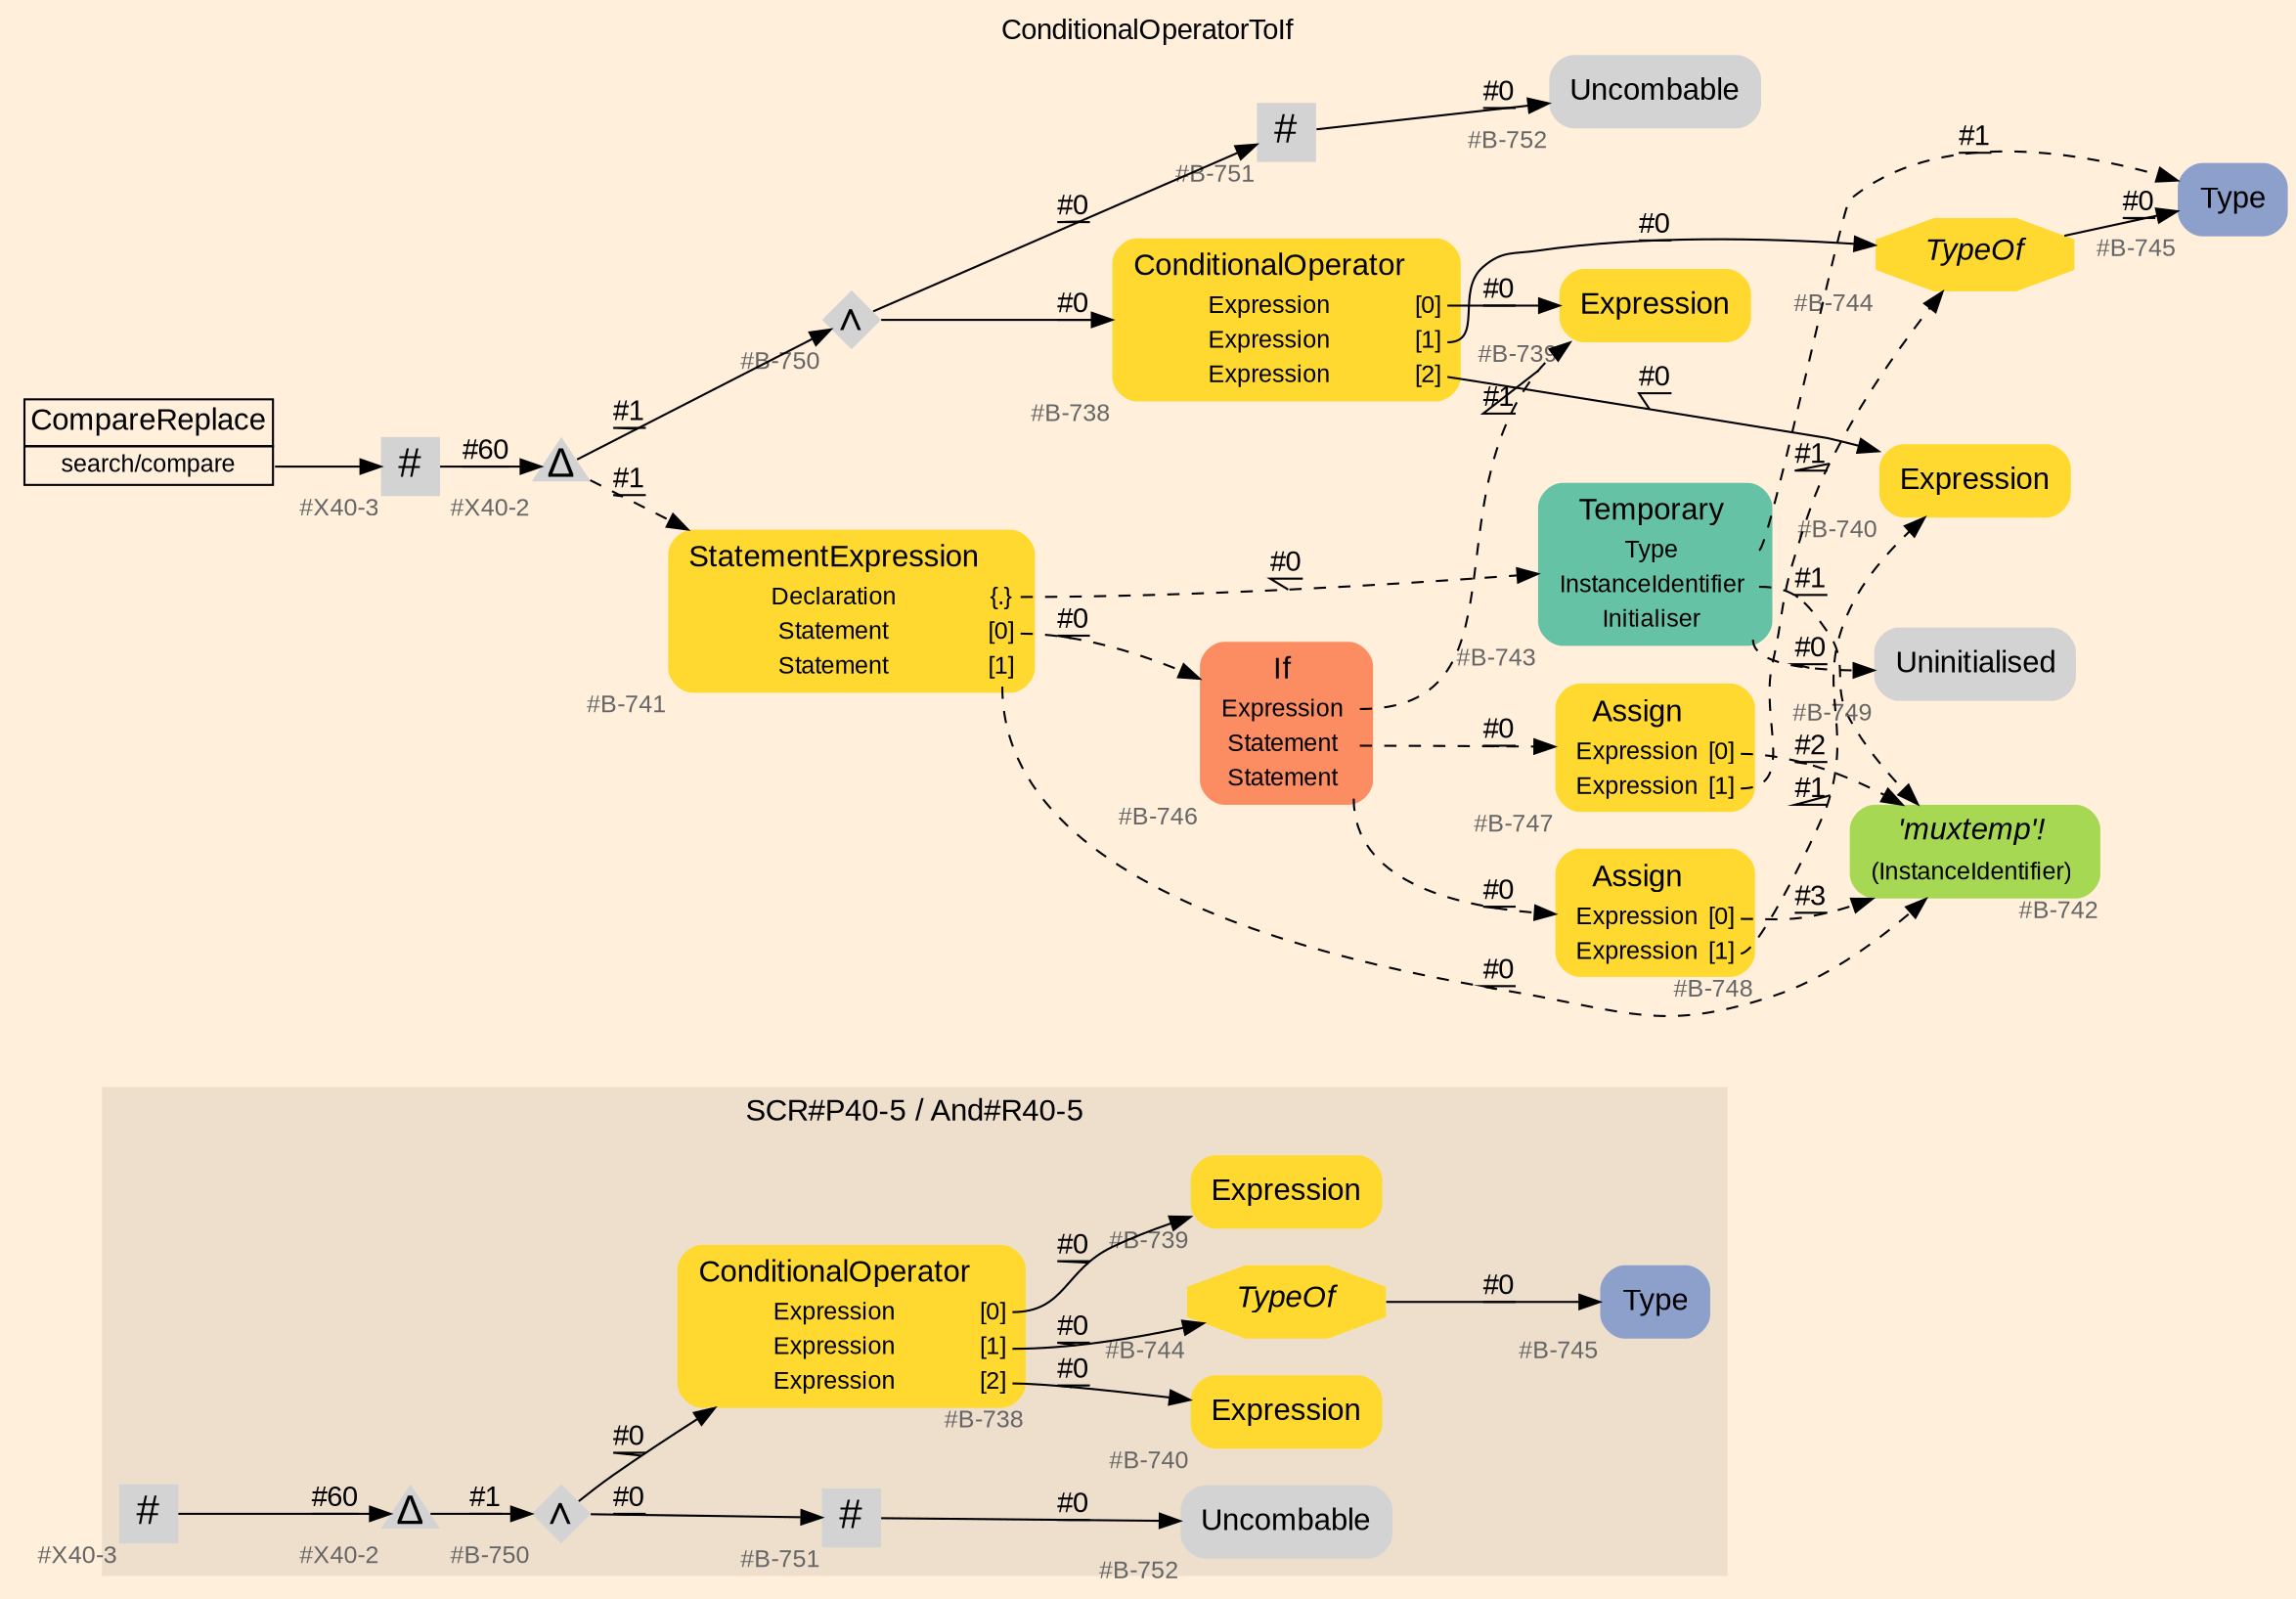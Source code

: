 digraph "ConditionalOperatorToIf" {
label = "ConditionalOperatorToIf"
labelloc = t
graph [
    rankdir = "LR"
    ranksep = 0.3
    bgcolor = antiquewhite1
    color = black
    fontcolor = black
    fontname = "Arial"
];
node [
    fontname = "Arial"
];
edge [
    fontname = "Arial"
];

// -------------------- figure And#R40-5 --------------------
// -------- region And#R40-5 ----------
subgraph "clusterAnd#R40-5" {
    label = "SCR#P40-5 / And#R40-5"
    style = "filled"
    color = antiquewhite2
    fontsize = "15"
    // -------- block And#R40-5/#X40-2 ----------
    "And#R40-5/#X40-2" [
        xlabel = "#X40-2"
        fontsize = "12"
        fontcolor = grey40
        shape = "triangle"
        label = <<FONT COLOR="black" POINT-SIZE="20">Δ</FONT>>
        style = "filled"
        penwidth = 0.0
        fixedsize = true
        width = 0.4
        height = 0.4
    ];
    
    // -------- block And#R40-5/#B-744 ----------
    "And#R40-5/#B-744" [
        fillcolor = "/set28/6"
        xlabel = "#B-744"
        fontsize = "12"
        fontcolor = grey40
        shape = "octagon"
        label = <<FONT COLOR="black" POINT-SIZE="15"><I>TypeOf</I></FONT>>
        style = "filled"
        penwidth = 0.0
    ];
    
    // -------- block And#R40-5/#B-751 ----------
    "And#R40-5/#B-751" [
        xlabel = "#B-751"
        fontsize = "12"
        fontcolor = grey40
        shape = "square"
        label = <<FONT COLOR="black" POINT-SIZE="20">#</FONT>>
        style = "filled"
        penwidth = 0.0
        fixedsize = true
        width = 0.4
        height = 0.4
    ];
    
    // -------- block And#R40-5/#B-738 ----------
    "And#R40-5/#B-738" [
        fillcolor = "/set28/6"
        xlabel = "#B-738"
        fontsize = "12"
        fontcolor = grey40
        shape = "plaintext"
        label = <<TABLE BORDER="0" CELLBORDER="0" CELLSPACING="0">
         <TR><TD><FONT COLOR="black" POINT-SIZE="15">ConditionalOperator</FONT></TD></TR>
         <TR><TD><FONT COLOR="black" POINT-SIZE="12">Expression</FONT></TD><TD PORT="port0"><FONT COLOR="black" POINT-SIZE="12">[0]</FONT></TD></TR>
         <TR><TD><FONT COLOR="black" POINT-SIZE="12">Expression</FONT></TD><TD PORT="port1"><FONT COLOR="black" POINT-SIZE="12">[1]</FONT></TD></TR>
         <TR><TD><FONT COLOR="black" POINT-SIZE="12">Expression</FONT></TD><TD PORT="port2"><FONT COLOR="black" POINT-SIZE="12">[2]</FONT></TD></TR>
        </TABLE>>
        style = "rounded,filled"
    ];
    
    // -------- block And#R40-5/#B-745 ----------
    "And#R40-5/#B-745" [
        fillcolor = "/set28/3"
        xlabel = "#B-745"
        fontsize = "12"
        fontcolor = grey40
        shape = "plaintext"
        label = <<TABLE BORDER="0" CELLBORDER="0" CELLSPACING="0">
         <TR><TD><FONT COLOR="black" POINT-SIZE="15">Type</FONT></TD></TR>
        </TABLE>>
        style = "rounded,filled"
    ];
    
    // -------- block And#R40-5/#B-739 ----------
    "And#R40-5/#B-739" [
        fillcolor = "/set28/6"
        xlabel = "#B-739"
        fontsize = "12"
        fontcolor = grey40
        shape = "plaintext"
        label = <<TABLE BORDER="0" CELLBORDER="0" CELLSPACING="0">
         <TR><TD><FONT COLOR="black" POINT-SIZE="15">Expression</FONT></TD></TR>
        </TABLE>>
        style = "rounded,filled"
    ];
    
    // -------- block And#R40-5/#B-750 ----------
    "And#R40-5/#B-750" [
        xlabel = "#B-750"
        fontsize = "12"
        fontcolor = grey40
        shape = "diamond"
        label = <<FONT COLOR="black" POINT-SIZE="20">∧</FONT>>
        style = "filled"
        penwidth = 0.0
        fixedsize = true
        width = 0.4
        height = 0.4
    ];
    
    // -------- block And#R40-5/#B-752 ----------
    "And#R40-5/#B-752" [
        xlabel = "#B-752"
        fontsize = "12"
        fontcolor = grey40
        shape = "plaintext"
        label = <<TABLE BORDER="0" CELLBORDER="0" CELLSPACING="0">
         <TR><TD><FONT COLOR="black" POINT-SIZE="15">Uncombable</FONT></TD></TR>
        </TABLE>>
        style = "rounded,filled"
    ];
    
    // -------- block And#R40-5/#B-740 ----------
    "And#R40-5/#B-740" [
        fillcolor = "/set28/6"
        xlabel = "#B-740"
        fontsize = "12"
        fontcolor = grey40
        shape = "plaintext"
        label = <<TABLE BORDER="0" CELLBORDER="0" CELLSPACING="0">
         <TR><TD><FONT COLOR="black" POINT-SIZE="15">Expression</FONT></TD></TR>
        </TABLE>>
        style = "rounded,filled"
    ];
    
    // -------- block And#R40-5/#X40-3 ----------
    "And#R40-5/#X40-3" [
        xlabel = "#X40-3"
        fontsize = "12"
        fontcolor = grey40
        shape = "square"
        label = <<FONT COLOR="black" POINT-SIZE="20">#</FONT>>
        style = "filled"
        penwidth = 0.0
        fixedsize = true
        width = 0.4
        height = 0.4
    ];
    
}

"And#R40-5/#X40-2" -> "And#R40-5/#B-750" [
    label = "#1"
    decorate = true
    color = black
    fontcolor = black
];

"And#R40-5/#B-744" -> "And#R40-5/#B-745" [
    label = "#0"
    decorate = true
    color = black
    fontcolor = black
];

"And#R40-5/#B-751" -> "And#R40-5/#B-752" [
    label = "#0"
    decorate = true
    color = black
    fontcolor = black
];

"And#R40-5/#B-738":port0 -> "And#R40-5/#B-739" [
    label = "#0"
    decorate = true
    color = black
    fontcolor = black
];

"And#R40-5/#B-738":port1 -> "And#R40-5/#B-744" [
    label = "#0"
    decorate = true
    color = black
    fontcolor = black
];

"And#R40-5/#B-738":port2 -> "And#R40-5/#B-740" [
    label = "#0"
    decorate = true
    color = black
    fontcolor = black
];

"And#R40-5/#B-750" -> "And#R40-5/#B-738" [
    label = "#0"
    decorate = true
    color = black
    fontcolor = black
];

"And#R40-5/#B-750" -> "And#R40-5/#B-751" [
    label = "#0"
    decorate = true
    color = black
    fontcolor = black
];

"And#R40-5/#X40-3" -> "And#R40-5/#X40-2" [
    label = "#60"
    decorate = true
    color = black
    fontcolor = black
];


// -------------------- transformation figure --------------------
// -------- block CR#X40-4 ----------
"CR#X40-4" [
    fillcolor = antiquewhite1
    fontsize = "12"
    fontcolor = grey40
    shape = "plaintext"
    label = <<TABLE BORDER="0" CELLBORDER="1" CELLSPACING="0">
     <TR><TD><FONT COLOR="black" POINT-SIZE="15">CompareReplace</FONT></TD></TR>
     <TR><TD PORT="port0"><FONT COLOR="black" POINT-SIZE="12">search/compare</FONT></TD></TR>
    </TABLE>>
    style = "filled"
    color = black
];

// -------- block #X40-3 ----------
"#X40-3" [
    xlabel = "#X40-3"
    fontsize = "12"
    fontcolor = grey40
    shape = "square"
    label = <<FONT COLOR="black" POINT-SIZE="20">#</FONT>>
    style = "filled"
    penwidth = 0.0
    fixedsize = true
    width = 0.4
    height = 0.4
];

// -------- block #X40-2 ----------
"#X40-2" [
    xlabel = "#X40-2"
    fontsize = "12"
    fontcolor = grey40
    shape = "triangle"
    label = <<FONT COLOR="black" POINT-SIZE="20">Δ</FONT>>
    style = "filled"
    penwidth = 0.0
    fixedsize = true
    width = 0.4
    height = 0.4
];

// -------- block #B-750 ----------
"#B-750" [
    xlabel = "#B-750"
    fontsize = "12"
    fontcolor = grey40
    shape = "diamond"
    label = <<FONT COLOR="black" POINT-SIZE="20">∧</FONT>>
    style = "filled"
    penwidth = 0.0
    fixedsize = true
    width = 0.4
    height = 0.4
];

// -------- block #B-738 ----------
"#B-738" [
    fillcolor = "/set28/6"
    xlabel = "#B-738"
    fontsize = "12"
    fontcolor = grey40
    shape = "plaintext"
    label = <<TABLE BORDER="0" CELLBORDER="0" CELLSPACING="0">
     <TR><TD><FONT COLOR="black" POINT-SIZE="15">ConditionalOperator</FONT></TD></TR>
     <TR><TD><FONT COLOR="black" POINT-SIZE="12">Expression</FONT></TD><TD PORT="port0"><FONT COLOR="black" POINT-SIZE="12">[0]</FONT></TD></TR>
     <TR><TD><FONT COLOR="black" POINT-SIZE="12">Expression</FONT></TD><TD PORT="port1"><FONT COLOR="black" POINT-SIZE="12">[1]</FONT></TD></TR>
     <TR><TD><FONT COLOR="black" POINT-SIZE="12">Expression</FONT></TD><TD PORT="port2"><FONT COLOR="black" POINT-SIZE="12">[2]</FONT></TD></TR>
    </TABLE>>
    style = "rounded,filled"
];

// -------- block #B-739 ----------
"#B-739" [
    fillcolor = "/set28/6"
    xlabel = "#B-739"
    fontsize = "12"
    fontcolor = grey40
    shape = "plaintext"
    label = <<TABLE BORDER="0" CELLBORDER="0" CELLSPACING="0">
     <TR><TD><FONT COLOR="black" POINT-SIZE="15">Expression</FONT></TD></TR>
    </TABLE>>
    style = "rounded,filled"
];

// -------- block #B-744 ----------
"#B-744" [
    fillcolor = "/set28/6"
    xlabel = "#B-744"
    fontsize = "12"
    fontcolor = grey40
    shape = "octagon"
    label = <<FONT COLOR="black" POINT-SIZE="15"><I>TypeOf</I></FONT>>
    style = "filled"
    penwidth = 0.0
];

// -------- block #B-745 ----------
"#B-745" [
    fillcolor = "/set28/3"
    xlabel = "#B-745"
    fontsize = "12"
    fontcolor = grey40
    shape = "plaintext"
    label = <<TABLE BORDER="0" CELLBORDER="0" CELLSPACING="0">
     <TR><TD><FONT COLOR="black" POINT-SIZE="15">Type</FONT></TD></TR>
    </TABLE>>
    style = "rounded,filled"
];

// -------- block #B-740 ----------
"#B-740" [
    fillcolor = "/set28/6"
    xlabel = "#B-740"
    fontsize = "12"
    fontcolor = grey40
    shape = "plaintext"
    label = <<TABLE BORDER="0" CELLBORDER="0" CELLSPACING="0">
     <TR><TD><FONT COLOR="black" POINT-SIZE="15">Expression</FONT></TD></TR>
    </TABLE>>
    style = "rounded,filled"
];

// -------- block #B-751 ----------
"#B-751" [
    xlabel = "#B-751"
    fontsize = "12"
    fontcolor = grey40
    shape = "square"
    label = <<FONT COLOR="black" POINT-SIZE="20">#</FONT>>
    style = "filled"
    penwidth = 0.0
    fixedsize = true
    width = 0.4
    height = 0.4
];

// -------- block #B-752 ----------
"#B-752" [
    xlabel = "#B-752"
    fontsize = "12"
    fontcolor = grey40
    shape = "plaintext"
    label = <<TABLE BORDER="0" CELLBORDER="0" CELLSPACING="0">
     <TR><TD><FONT COLOR="black" POINT-SIZE="15">Uncombable</FONT></TD></TR>
    </TABLE>>
    style = "rounded,filled"
];

// -------- block #B-741 ----------
"#B-741" [
    fillcolor = "/set28/6"
    xlabel = "#B-741"
    fontsize = "12"
    fontcolor = grey40
    shape = "plaintext"
    label = <<TABLE BORDER="0" CELLBORDER="0" CELLSPACING="0">
     <TR><TD><FONT COLOR="black" POINT-SIZE="15">StatementExpression</FONT></TD></TR>
     <TR><TD><FONT COLOR="black" POINT-SIZE="12">Declaration</FONT></TD><TD PORT="port0"><FONT COLOR="black" POINT-SIZE="12">{.}</FONT></TD></TR>
     <TR><TD><FONT COLOR="black" POINT-SIZE="12">Statement</FONT></TD><TD PORT="port1"><FONT COLOR="black" POINT-SIZE="12">[0]</FONT></TD></TR>
     <TR><TD><FONT COLOR="black" POINT-SIZE="12">Statement</FONT></TD><TD PORT="port2"><FONT COLOR="black" POINT-SIZE="12">[1]</FONT></TD></TR>
    </TABLE>>
    style = "rounded,filled"
];

// -------- block #B-743 ----------
"#B-743" [
    fillcolor = "/set28/1"
    xlabel = "#B-743"
    fontsize = "12"
    fontcolor = grey40
    shape = "plaintext"
    label = <<TABLE BORDER="0" CELLBORDER="0" CELLSPACING="0">
     <TR><TD><FONT COLOR="black" POINT-SIZE="15">Temporary</FONT></TD></TR>
     <TR><TD><FONT COLOR="black" POINT-SIZE="12">Type</FONT></TD><TD PORT="port0"></TD></TR>
     <TR><TD><FONT COLOR="black" POINT-SIZE="12">InstanceIdentifier</FONT></TD><TD PORT="port1"></TD></TR>
     <TR><TD><FONT COLOR="black" POINT-SIZE="12">Initialiser</FONT></TD><TD PORT="port2"></TD></TR>
    </TABLE>>
    style = "rounded,filled"
];

// -------- block #B-742 ----------
"#B-742" [
    fillcolor = "/set28/5"
    xlabel = "#B-742"
    fontsize = "12"
    fontcolor = grey40
    shape = "plaintext"
    label = <<TABLE BORDER="0" CELLBORDER="0" CELLSPACING="0">
     <TR><TD><FONT COLOR="black" POINT-SIZE="15"><I>'muxtemp'!</I></FONT></TD></TR>
     <TR><TD><FONT COLOR="black" POINT-SIZE="12">(InstanceIdentifier)</FONT></TD><TD PORT="port0"></TD></TR>
    </TABLE>>
    style = "rounded,filled"
];

// -------- block #B-749 ----------
"#B-749" [
    xlabel = "#B-749"
    fontsize = "12"
    fontcolor = grey40
    shape = "plaintext"
    label = <<TABLE BORDER="0" CELLBORDER="0" CELLSPACING="0">
     <TR><TD><FONT COLOR="black" POINT-SIZE="15">Uninitialised</FONT></TD></TR>
    </TABLE>>
    style = "rounded,filled"
];

// -------- block #B-746 ----------
"#B-746" [
    fillcolor = "/set28/2"
    xlabel = "#B-746"
    fontsize = "12"
    fontcolor = grey40
    shape = "plaintext"
    label = <<TABLE BORDER="0" CELLBORDER="0" CELLSPACING="0">
     <TR><TD><FONT COLOR="black" POINT-SIZE="15">If</FONT></TD></TR>
     <TR><TD><FONT COLOR="black" POINT-SIZE="12">Expression</FONT></TD><TD PORT="port0"></TD></TR>
     <TR><TD><FONT COLOR="black" POINT-SIZE="12">Statement</FONT></TD><TD PORT="port1"></TD></TR>
     <TR><TD><FONT COLOR="black" POINT-SIZE="12">Statement</FONT></TD><TD PORT="port2"></TD></TR>
    </TABLE>>
    style = "rounded,filled"
];

// -------- block #B-747 ----------
"#B-747" [
    fillcolor = "/set28/6"
    xlabel = "#B-747"
    fontsize = "12"
    fontcolor = grey40
    shape = "plaintext"
    label = <<TABLE BORDER="0" CELLBORDER="0" CELLSPACING="0">
     <TR><TD><FONT COLOR="black" POINT-SIZE="15">Assign</FONT></TD></TR>
     <TR><TD><FONT COLOR="black" POINT-SIZE="12">Expression</FONT></TD><TD PORT="port0"><FONT COLOR="black" POINT-SIZE="12">[0]</FONT></TD></TR>
     <TR><TD><FONT COLOR="black" POINT-SIZE="12">Expression</FONT></TD><TD PORT="port1"><FONT COLOR="black" POINT-SIZE="12">[1]</FONT></TD></TR>
    </TABLE>>
    style = "rounded,filled"
];

// -------- block #B-748 ----------
"#B-748" [
    fillcolor = "/set28/6"
    xlabel = "#B-748"
    fontsize = "12"
    fontcolor = grey40
    shape = "plaintext"
    label = <<TABLE BORDER="0" CELLBORDER="0" CELLSPACING="0">
     <TR><TD><FONT COLOR="black" POINT-SIZE="15">Assign</FONT></TD></TR>
     <TR><TD><FONT COLOR="black" POINT-SIZE="12">Expression</FONT></TD><TD PORT="port0"><FONT COLOR="black" POINT-SIZE="12">[0]</FONT></TD></TR>
     <TR><TD><FONT COLOR="black" POINT-SIZE="12">Expression</FONT></TD><TD PORT="port1"><FONT COLOR="black" POINT-SIZE="12">[1]</FONT></TD></TR>
    </TABLE>>
    style = "rounded,filled"
];

"CR#X40-4":port0 -> "#X40-3" [
    label = ""
    decorate = true
    color = black
    fontcolor = black
];

"#X40-3" -> "#X40-2" [
    label = "#60"
    decorate = true
    color = black
    fontcolor = black
];

"#X40-2" -> "#B-750" [
    label = "#1"
    decorate = true
    color = black
    fontcolor = black
];

"#X40-2" -> "#B-741" [
    style="dashed"
    label = "#1"
    decorate = true
    color = black
    fontcolor = black
];

"#B-750" -> "#B-738" [
    label = "#0"
    decorate = true
    color = black
    fontcolor = black
];

"#B-750" -> "#B-751" [
    label = "#0"
    decorate = true
    color = black
    fontcolor = black
];

"#B-738":port0 -> "#B-739" [
    label = "#0"
    decorate = true
    color = black
    fontcolor = black
];

"#B-738":port1 -> "#B-744" [
    label = "#0"
    decorate = true
    color = black
    fontcolor = black
];

"#B-738":port2 -> "#B-740" [
    label = "#0"
    decorate = true
    color = black
    fontcolor = black
];

"#B-744" -> "#B-745" [
    label = "#0"
    decorate = true
    color = black
    fontcolor = black
];

"#B-751" -> "#B-752" [
    label = "#0"
    decorate = true
    color = black
    fontcolor = black
];

"#B-741":port0 -> "#B-743" [
    style="dashed"
    label = "#0"
    decorate = true
    color = black
    fontcolor = black
];

"#B-741":port1 -> "#B-746" [
    style="dashed"
    label = "#0"
    decorate = true
    color = black
    fontcolor = black
];

"#B-741":port2 -> "#B-742" [
    style="dashed"
    label = "#0"
    decorate = true
    color = black
    fontcolor = black
];

"#B-743":port0 -> "#B-745" [
    style="dashed"
    label = "#1"
    decorate = true
    color = black
    fontcolor = black
];

"#B-743":port1 -> "#B-742" [
    style="dashed"
    label = "#1"
    decorate = true
    color = black
    fontcolor = black
];

"#B-743":port2 -> "#B-749" [
    style="dashed"
    label = "#0"
    decorate = true
    color = black
    fontcolor = black
];

"#B-746":port0 -> "#B-739" [
    style="dashed"
    label = "#1"
    decorate = true
    color = black
    fontcolor = black
];

"#B-746":port1 -> "#B-747" [
    style="dashed"
    label = "#0"
    decorate = true
    color = black
    fontcolor = black
];

"#B-746":port2 -> "#B-748" [
    style="dashed"
    label = "#0"
    decorate = true
    color = black
    fontcolor = black
];

"#B-747":port0 -> "#B-742" [
    style="dashed"
    label = "#2"
    decorate = true
    color = black
    fontcolor = black
];

"#B-747":port1 -> "#B-744" [
    style="dashed"
    label = "#1"
    decorate = true
    color = black
    fontcolor = black
];

"#B-748":port0 -> "#B-742" [
    style="dashed"
    label = "#3"
    decorate = true
    color = black
    fontcolor = black
];

"#B-748":port1 -> "#B-740" [
    style="dashed"
    label = "#1"
    decorate = true
    color = black
    fontcolor = black
];


}
